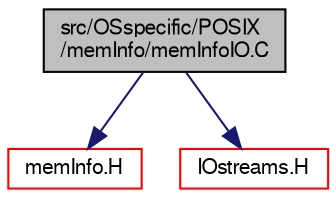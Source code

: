 digraph "src/OSspecific/POSIX/memInfo/memInfoIO.C"
{
  bgcolor="transparent";
  edge [fontname="FreeSans",fontsize="10",labelfontname="FreeSans",labelfontsize="10"];
  node [fontname="FreeSans",fontsize="10",shape=record];
  Node0 [label="src/OSspecific/POSIX\l/memInfo/memInfoIO.C",height=0.2,width=0.4,color="black", fillcolor="grey75", style="filled", fontcolor="black"];
  Node0 -> Node1 [color="midnightblue",fontsize="10",style="solid",fontname="FreeSans"];
  Node1 [label="memInfo.H",height=0.2,width=0.4,color="red",URL="$a12908.html"];
  Node0 -> Node70 [color="midnightblue",fontsize="10",style="solid",fontname="FreeSans"];
  Node70 [label="IOstreams.H",height=0.2,width=0.4,color="red",URL="$a09104.html",tooltip="Useful combination of include files which define Sin, Sout and Serr and the use of IO streams general..."];
}
